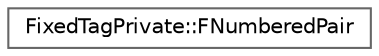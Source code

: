 digraph "Graphical Class Hierarchy"
{
 // INTERACTIVE_SVG=YES
 // LATEX_PDF_SIZE
  bgcolor="transparent";
  edge [fontname=Helvetica,fontsize=10,labelfontname=Helvetica,labelfontsize=10];
  node [fontname=Helvetica,fontsize=10,shape=box,height=0.2,width=0.4];
  rankdir="LR";
  Node0 [id="Node000000",label="FixedTagPrivate::FNumberedPair",height=0.2,width=0.4,color="grey40", fillcolor="white", style="filled",URL="$d9/d35/structFixedTagPrivate_1_1FNumberedPair.html",tooltip=" "];
}
